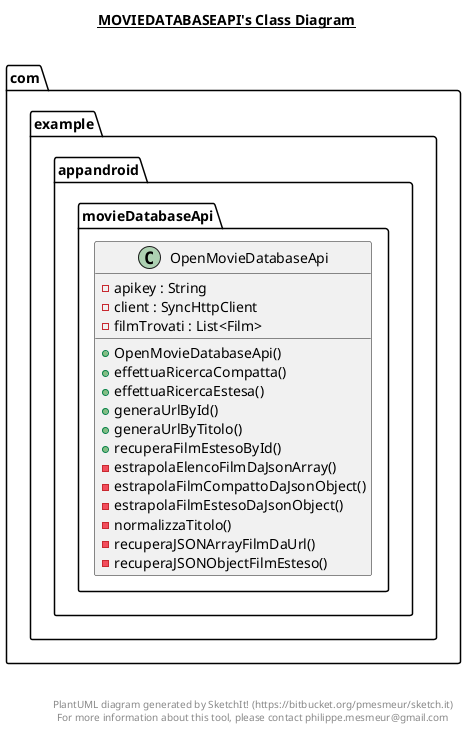 @startuml

title __MOVIEDATABASEAPI's Class Diagram__\n

  namespace com.example.appandroid {
    namespace movieDatabaseApi {
      class com.example.appandroid.movieDatabaseApi.OpenMovieDatabaseApi {
          - apikey : String
          - client : SyncHttpClient
          - filmTrovati : List<Film>
          + OpenMovieDatabaseApi()
          + effettuaRicercaCompatta()
          + effettuaRicercaEstesa()
          + generaUrlById()
          + generaUrlByTitolo()
          + recuperaFilmEstesoById()
          - estrapolaElencoFilmDaJsonArray()
          - estrapolaFilmCompattoDaJsonObject()
          - estrapolaFilmEstesoDaJsonObject()
          - normalizzaTitolo()
          - recuperaJSONArrayFilmDaUrl()
          - recuperaJSONObjectFilmEsteso()
      }
    }
  }
  



right footer


PlantUML diagram generated by SketchIt! (https://bitbucket.org/pmesmeur/sketch.it)
For more information about this tool, please contact philippe.mesmeur@gmail.com
endfooter

@enduml
